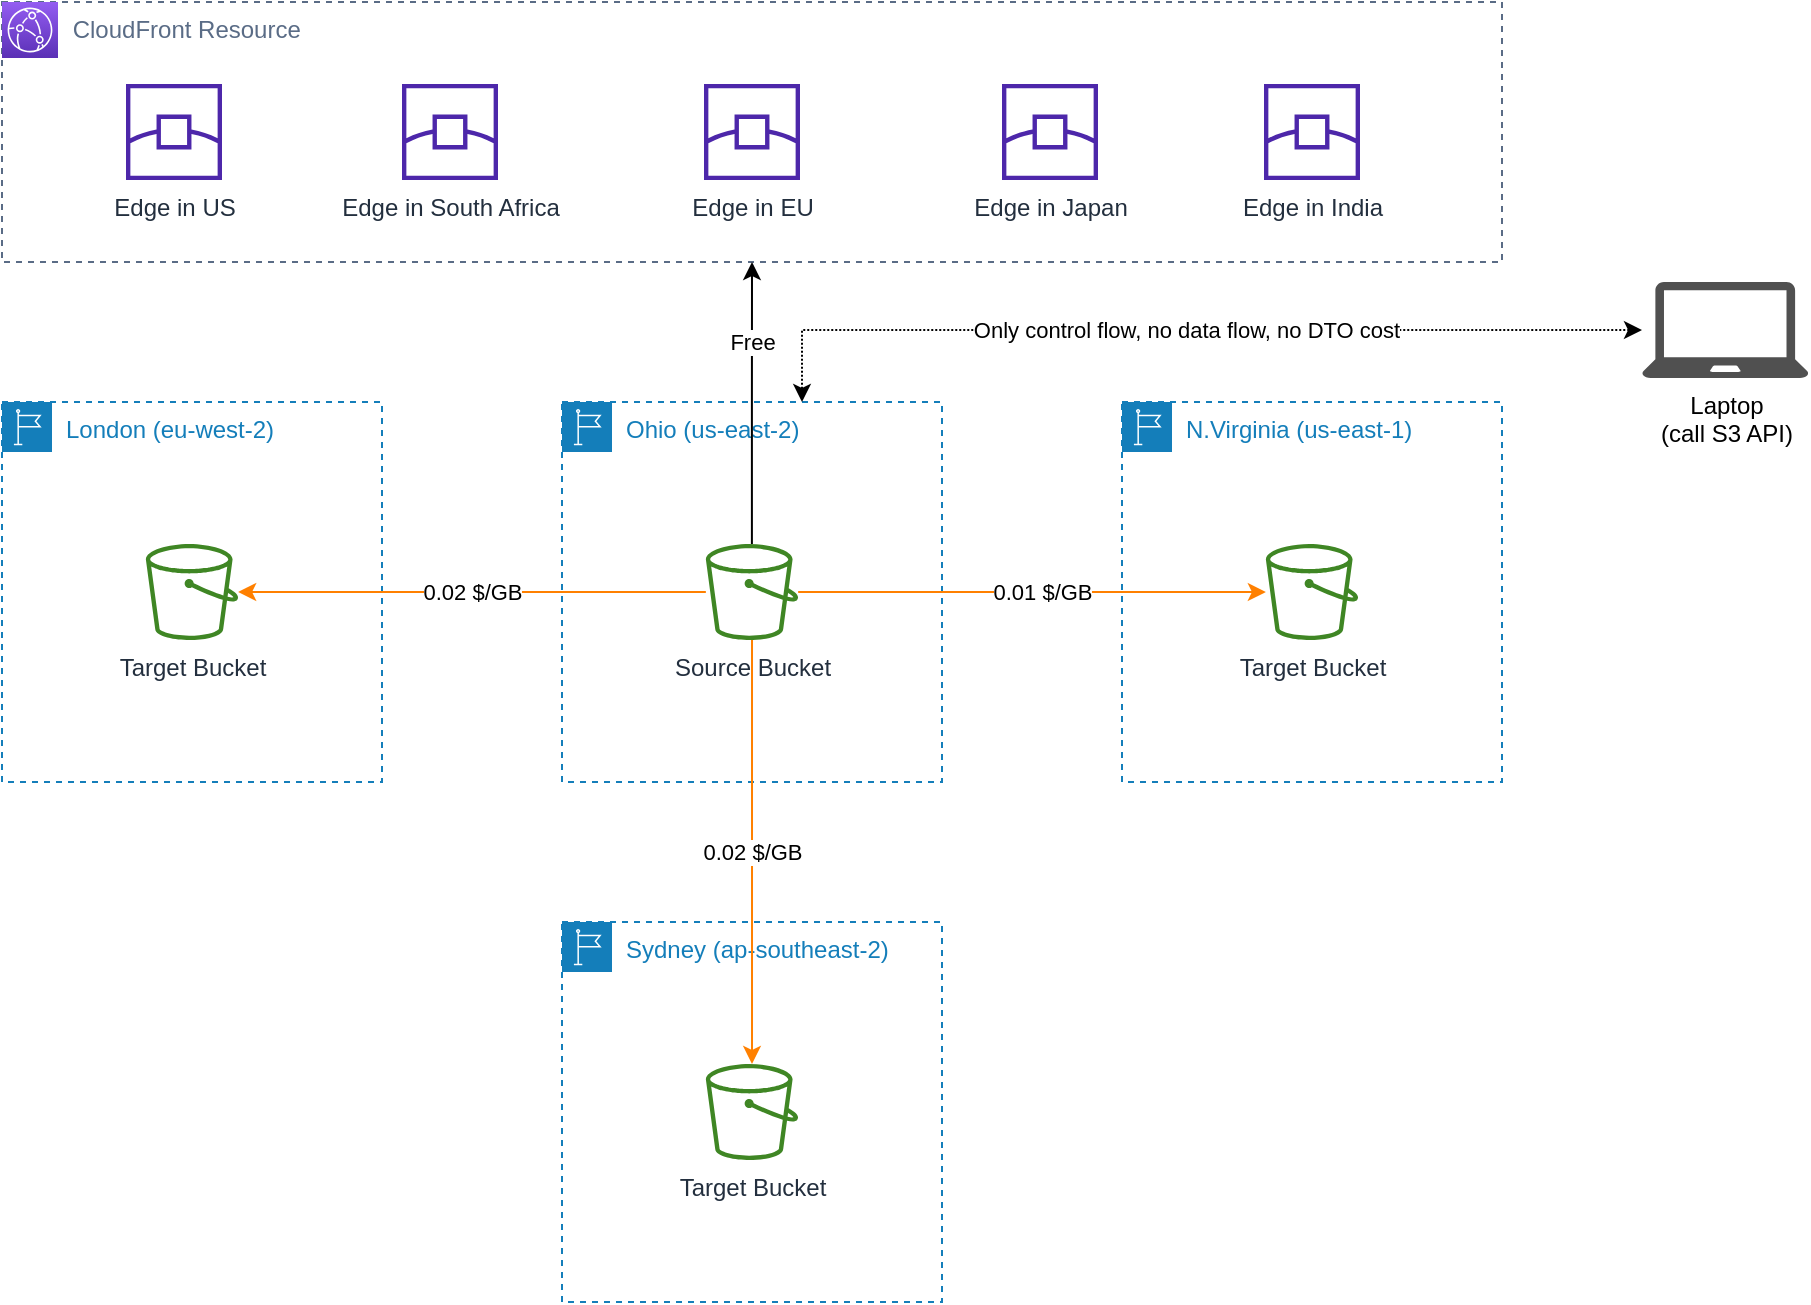 <mxfile version="20.8.16" type="device"><diagram name="第 1 页" id="aqMXAVDC_d5eIVxtj5y-"><mxGraphModel dx="2123" dy="674" grid="1" gridSize="10" guides="1" tooltips="1" connect="1" arrows="1" fold="1" page="1" pageScale="1" pageWidth="1169" pageHeight="827" math="0" shadow="0"><root><mxCell id="0"/><mxCell id="1" parent="0"/><mxCell id="S3u2RDq3TI2DWY0NF7Sq-9" value="          CloudFront Resource" style="fillColor=none;strokeColor=#5A6C86;dashed=1;verticalAlign=top;fontStyle=0;fontColor=#5A6C86;align=left;" vertex="1" parent="1"><mxGeometry x="-110" width="750" height="130" as="geometry"/></mxCell><mxCell id="S3u2RDq3TI2DWY0NF7Sq-2" value="Ohio (us-east-2)" style="points=[[0,0],[0.25,0],[0.5,0],[0.75,0],[1,0],[1,0.25],[1,0.5],[1,0.75],[1,1],[0.75,1],[0.5,1],[0.25,1],[0,1],[0,0.75],[0,0.5],[0,0.25]];outlineConnect=0;gradientColor=none;html=1;whiteSpace=wrap;fontSize=12;fontStyle=0;container=1;pointerEvents=0;collapsible=0;recursiveResize=0;shape=mxgraph.aws4.group;grIcon=mxgraph.aws4.group_region;strokeColor=#147EBA;fillColor=none;verticalAlign=top;align=left;spacingLeft=30;fontColor=#147EBA;dashed=1;" vertex="1" parent="1"><mxGeometry x="170" y="200" width="190" height="190" as="geometry"/></mxCell><mxCell id="S3u2RDq3TI2DWY0NF7Sq-1" value="Source Bucket" style="sketch=0;outlineConnect=0;fontColor=#232F3E;gradientColor=none;fillColor=#3F8624;strokeColor=none;dashed=0;verticalLabelPosition=bottom;verticalAlign=top;align=center;html=1;fontSize=12;fontStyle=0;aspect=fixed;pointerEvents=1;shape=mxgraph.aws4.bucket;" vertex="1" parent="S3u2RDq3TI2DWY0NF7Sq-2"><mxGeometry x="71.93" y="71" width="46.15" height="48" as="geometry"/></mxCell><mxCell id="S3u2RDq3TI2DWY0NF7Sq-3" value="N.Virginia (us-east-1)" style="points=[[0,0],[0.25,0],[0.5,0],[0.75,0],[1,0],[1,0.25],[1,0.5],[1,0.75],[1,1],[0.75,1],[0.5,1],[0.25,1],[0,1],[0,0.75],[0,0.5],[0,0.25]];outlineConnect=0;gradientColor=none;html=1;whiteSpace=wrap;fontSize=12;fontStyle=0;container=1;pointerEvents=0;collapsible=0;recursiveResize=0;shape=mxgraph.aws4.group;grIcon=mxgraph.aws4.group_region;strokeColor=#147EBA;fillColor=none;verticalAlign=top;align=left;spacingLeft=30;fontColor=#147EBA;dashed=1;" vertex="1" parent="1"><mxGeometry x="450" y="200" width="190" height="190" as="geometry"/></mxCell><mxCell id="S3u2RDq3TI2DWY0NF7Sq-12" value="Target Bucket" style="sketch=0;outlineConnect=0;fontColor=#232F3E;gradientColor=none;fillColor=#3F8624;strokeColor=none;dashed=0;verticalLabelPosition=bottom;verticalAlign=top;align=center;html=1;fontSize=12;fontStyle=0;aspect=fixed;pointerEvents=1;shape=mxgraph.aws4.bucket;" vertex="1" parent="S3u2RDq3TI2DWY0NF7Sq-3"><mxGeometry x="71.93" y="71" width="46.15" height="48" as="geometry"/></mxCell><mxCell id="S3u2RDq3TI2DWY0NF7Sq-4" value="London (eu-west-2)" style="points=[[0,0],[0.25,0],[0.5,0],[0.75,0],[1,0],[1,0.25],[1,0.5],[1,0.75],[1,1],[0.75,1],[0.5,1],[0.25,1],[0,1],[0,0.75],[0,0.5],[0,0.25]];outlineConnect=0;gradientColor=none;html=1;whiteSpace=wrap;fontSize=12;fontStyle=0;container=1;pointerEvents=0;collapsible=0;recursiveResize=0;shape=mxgraph.aws4.group;grIcon=mxgraph.aws4.group_region;strokeColor=#147EBA;fillColor=none;verticalAlign=top;align=left;spacingLeft=30;fontColor=#147EBA;dashed=1;" vertex="1" parent="1"><mxGeometry x="-110" y="200" width="190" height="190" as="geometry"/></mxCell><mxCell id="S3u2RDq3TI2DWY0NF7Sq-13" value="Target Bucket" style="sketch=0;outlineConnect=0;fontColor=#232F3E;gradientColor=none;fillColor=#3F8624;strokeColor=none;dashed=0;verticalLabelPosition=bottom;verticalAlign=top;align=center;html=1;fontSize=12;fontStyle=0;aspect=fixed;pointerEvents=1;shape=mxgraph.aws4.bucket;" vertex="1" parent="S3u2RDq3TI2DWY0NF7Sq-4"><mxGeometry x="71.93" y="71" width="46.15" height="48" as="geometry"/></mxCell><mxCell id="S3u2RDq3TI2DWY0NF7Sq-5" value="Sydney (ap-southeast-2)" style="points=[[0,0],[0.25,0],[0.5,0],[0.75,0],[1,0],[1,0.25],[1,0.5],[1,0.75],[1,1],[0.75,1],[0.5,1],[0.25,1],[0,1],[0,0.75],[0,0.5],[0,0.25]];outlineConnect=0;gradientColor=none;html=1;whiteSpace=wrap;fontSize=12;fontStyle=0;container=1;pointerEvents=0;collapsible=0;recursiveResize=0;shape=mxgraph.aws4.group;grIcon=mxgraph.aws4.group_region;strokeColor=#147EBA;fillColor=none;verticalAlign=top;align=left;spacingLeft=30;fontColor=#147EBA;dashed=1;" vertex="1" parent="1"><mxGeometry x="170" y="460" width="190" height="190" as="geometry"/></mxCell><mxCell id="S3u2RDq3TI2DWY0NF7Sq-14" value="Target Bucket" style="sketch=0;outlineConnect=0;fontColor=#232F3E;gradientColor=none;fillColor=#3F8624;strokeColor=none;dashed=0;verticalLabelPosition=bottom;verticalAlign=top;align=center;html=1;fontSize=12;fontStyle=0;aspect=fixed;pointerEvents=1;shape=mxgraph.aws4.bucket;" vertex="1" parent="S3u2RDq3TI2DWY0NF7Sq-5"><mxGeometry x="71.93" y="71" width="46.15" height="48" as="geometry"/></mxCell><mxCell id="S3u2RDq3TI2DWY0NF7Sq-7" value="Edge in US" style="sketch=0;outlineConnect=0;fontColor=#232F3E;gradientColor=none;fillColor=#4D27AA;strokeColor=none;dashed=0;verticalLabelPosition=bottom;verticalAlign=top;align=center;html=1;fontSize=12;fontStyle=0;aspect=fixed;pointerEvents=1;shape=mxgraph.aws4.edge_location;" vertex="1" parent="1"><mxGeometry x="-48" y="41" width="48" height="48" as="geometry"/></mxCell><mxCell id="S3u2RDq3TI2DWY0NF7Sq-8" value="" style="sketch=0;points=[[0,0,0],[0.25,0,0],[0.5,0,0],[0.75,0,0],[1,0,0],[0,1,0],[0.25,1,0],[0.5,1,0],[0.75,1,0],[1,1,0],[0,0.25,0],[0,0.5,0],[0,0.75,0],[1,0.25,0],[1,0.5,0],[1,0.75,0]];outlineConnect=0;fontColor=#232F3E;gradientColor=#945DF2;gradientDirection=north;fillColor=#5A30B5;strokeColor=#ffffff;dashed=0;verticalLabelPosition=bottom;verticalAlign=top;align=center;html=1;fontSize=12;fontStyle=0;aspect=fixed;shape=mxgraph.aws4.resourceIcon;resIcon=mxgraph.aws4.cloudfront;" vertex="1" parent="1"><mxGeometry x="-110" width="28" height="28" as="geometry"/></mxCell><mxCell id="S3u2RDq3TI2DWY0NF7Sq-15" value="Edge in EU" style="sketch=0;outlineConnect=0;fontColor=#232F3E;gradientColor=none;fillColor=#4D27AA;strokeColor=none;dashed=0;verticalLabelPosition=bottom;verticalAlign=top;align=center;html=1;fontSize=12;fontStyle=0;aspect=fixed;pointerEvents=1;shape=mxgraph.aws4.edge_location;" vertex="1" parent="1"><mxGeometry x="241" y="41" width="48" height="48" as="geometry"/></mxCell><mxCell id="S3u2RDq3TI2DWY0NF7Sq-16" value="Edge in South Africa" style="sketch=0;outlineConnect=0;fontColor=#232F3E;gradientColor=none;fillColor=#4D27AA;strokeColor=none;dashed=0;verticalLabelPosition=bottom;verticalAlign=top;align=center;html=1;fontSize=12;fontStyle=0;aspect=fixed;pointerEvents=1;shape=mxgraph.aws4.edge_location;" vertex="1" parent="1"><mxGeometry x="90" y="41" width="48" height="48" as="geometry"/></mxCell><mxCell id="S3u2RDq3TI2DWY0NF7Sq-17" value="Edge in Japan" style="sketch=0;outlineConnect=0;fontColor=#232F3E;gradientColor=none;fillColor=#4D27AA;strokeColor=none;dashed=0;verticalLabelPosition=bottom;verticalAlign=top;align=center;html=1;fontSize=12;fontStyle=0;aspect=fixed;pointerEvents=1;shape=mxgraph.aws4.edge_location;" vertex="1" parent="1"><mxGeometry x="390" y="41" width="48" height="48" as="geometry"/></mxCell><mxCell id="S3u2RDq3TI2DWY0NF7Sq-18" value="Edge in India" style="sketch=0;outlineConnect=0;fontColor=#232F3E;gradientColor=none;fillColor=#4D27AA;strokeColor=none;dashed=0;verticalLabelPosition=bottom;verticalAlign=top;align=center;html=1;fontSize=12;fontStyle=0;aspect=fixed;pointerEvents=1;shape=mxgraph.aws4.edge_location;" vertex="1" parent="1"><mxGeometry x="521" y="41" width="48" height="48" as="geometry"/></mxCell><mxCell id="S3u2RDq3TI2DWY0NF7Sq-26" value="Only control flow, no data flow, no DTO cost" style="edgeStyle=orthogonalEdgeStyle;rounded=0;orthogonalLoop=1;jettySize=auto;html=1;strokeColor=#000000;startArrow=classic;startFill=1;dashed=1;dashPattern=1 1;" edge="1" parent="1" source="S3u2RDq3TI2DWY0NF7Sq-20" target="S3u2RDq3TI2DWY0NF7Sq-2"><mxGeometry relative="1" as="geometry"><Array as="points"><mxPoint x="290" y="164"/></Array></mxGeometry></mxCell><mxCell id="S3u2RDq3TI2DWY0NF7Sq-20" value="Laptop&lt;br&gt;(call S3 API)" style="sketch=0;pointerEvents=1;shadow=0;dashed=0;html=1;strokeColor=none;fillColor=#505050;labelPosition=center;verticalLabelPosition=bottom;verticalAlign=top;outlineConnect=0;align=center;shape=mxgraph.office.devices.laptop;aspect=fixed;" vertex="1" parent="1"><mxGeometry x="710" y="140" width="83.29" height="48" as="geometry"/></mxCell><mxCell id="S3u2RDq3TI2DWY0NF7Sq-21" value="Free" style="edgeStyle=orthogonalEdgeStyle;rounded=0;orthogonalLoop=1;jettySize=auto;html=1;entryX=0.5;entryY=1;entryDx=0;entryDy=0;" edge="1" parent="1" source="S3u2RDq3TI2DWY0NF7Sq-1" target="S3u2RDq3TI2DWY0NF7Sq-9"><mxGeometry x="0.433" relative="1" as="geometry"><mxPoint as="offset"/></mxGeometry></mxCell><mxCell id="S3u2RDq3TI2DWY0NF7Sq-22" style="edgeStyle=orthogonalEdgeStyle;rounded=0;orthogonalLoop=1;jettySize=auto;html=1;strokeColor=#FF8000;" edge="1" parent="1" source="S3u2RDq3TI2DWY0NF7Sq-1" target="S3u2RDq3TI2DWY0NF7Sq-12"><mxGeometry relative="1" as="geometry"/></mxCell><mxCell id="S3u2RDq3TI2DWY0NF7Sq-23" value="0.01 $/GB" style="edgeLabel;html=1;align=center;verticalAlign=middle;resizable=0;points=[];" vertex="1" connectable="0" parent="S3u2RDq3TI2DWY0NF7Sq-22"><mxGeometry x="0.038" relative="1" as="geometry"><mxPoint as="offset"/></mxGeometry></mxCell><mxCell id="S3u2RDq3TI2DWY0NF7Sq-24" value="0.02 $/GB" style="edgeStyle=orthogonalEdgeStyle;rounded=0;orthogonalLoop=1;jettySize=auto;html=1;strokeColor=#FF8000;" edge="1" parent="1" source="S3u2RDq3TI2DWY0NF7Sq-1" target="S3u2RDq3TI2DWY0NF7Sq-13"><mxGeometry relative="1" as="geometry"/></mxCell><mxCell id="S3u2RDq3TI2DWY0NF7Sq-25" value="0.02 $/GB" style="edgeStyle=orthogonalEdgeStyle;rounded=0;orthogonalLoop=1;jettySize=auto;html=1;strokeColor=#FF8000;" edge="1" parent="1" source="S3u2RDq3TI2DWY0NF7Sq-1" target="S3u2RDq3TI2DWY0NF7Sq-14"><mxGeometry relative="1" as="geometry"/></mxCell></root></mxGraphModel></diagram></mxfile>